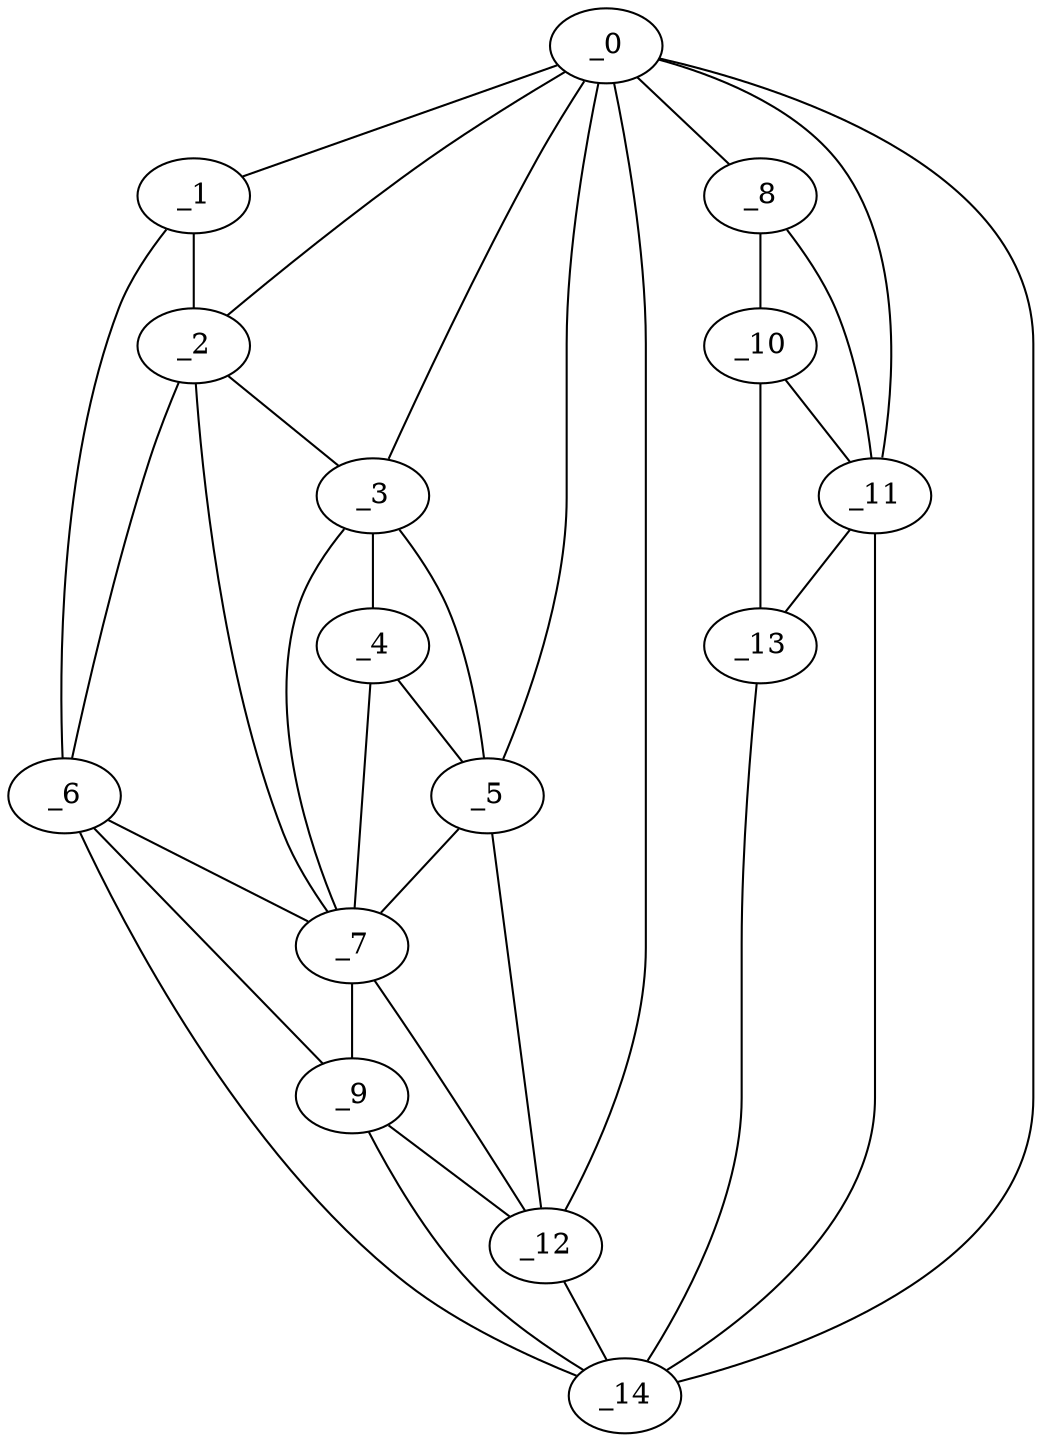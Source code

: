 graph "obj99__110.gxl" {
	_0	 [x=35,
		y=70];
	_1	 [x=36,
		y=8];
	_0 -- _1	 [valence=1];
	_2	 [x=36,
		y=13];
	_0 -- _2	 [valence=2];
	_3	 [x=36,
		y=25];
	_0 -- _3	 [valence=1];
	_5	 [x=37,
		y=36];
	_0 -- _5	 [valence=2];
	_8	 [x=67,
		y=122];
	_0 -- _8	 [valence=1];
	_11	 [x=81,
		y=113];
	_0 -- _11	 [valence=2];
	_12	 [x=82,
		y=14];
	_0 -- _12	 [valence=2];
	_14	 [x=96,
		y=16];
	_0 -- _14	 [valence=2];
	_1 -- _2	 [valence=1];
	_6	 [x=47,
		y=3];
	_1 -- _6	 [valence=1];
	_2 -- _3	 [valence=2];
	_2 -- _6	 [valence=2];
	_7	 [x=62,
		y=13];
	_2 -- _7	 [valence=2];
	_4	 [x=37,
		y=29];
	_3 -- _4	 [valence=2];
	_3 -- _5	 [valence=2];
	_3 -- _7	 [valence=2];
	_4 -- _5	 [valence=2];
	_4 -- _7	 [valence=1];
	_5 -- _7	 [valence=2];
	_5 -- _12	 [valence=1];
	_6 -- _7	 [valence=2];
	_9	 [x=76,
		y=11];
	_6 -- _9	 [valence=2];
	_6 -- _14	 [valence=1];
	_7 -- _9	 [valence=1];
	_7 -- _12	 [valence=1];
	_10	 [x=77,
		y=124];
	_8 -- _10	 [valence=1];
	_8 -- _11	 [valence=2];
	_9 -- _12	 [valence=2];
	_9 -- _14	 [valence=1];
	_10 -- _11	 [valence=2];
	_13	 [x=95,
		y=117];
	_10 -- _13	 [valence=1];
	_11 -- _13	 [valence=2];
	_11 -- _14	 [valence=1];
	_12 -- _14	 [valence=1];
	_13 -- _14	 [valence=1];
}
